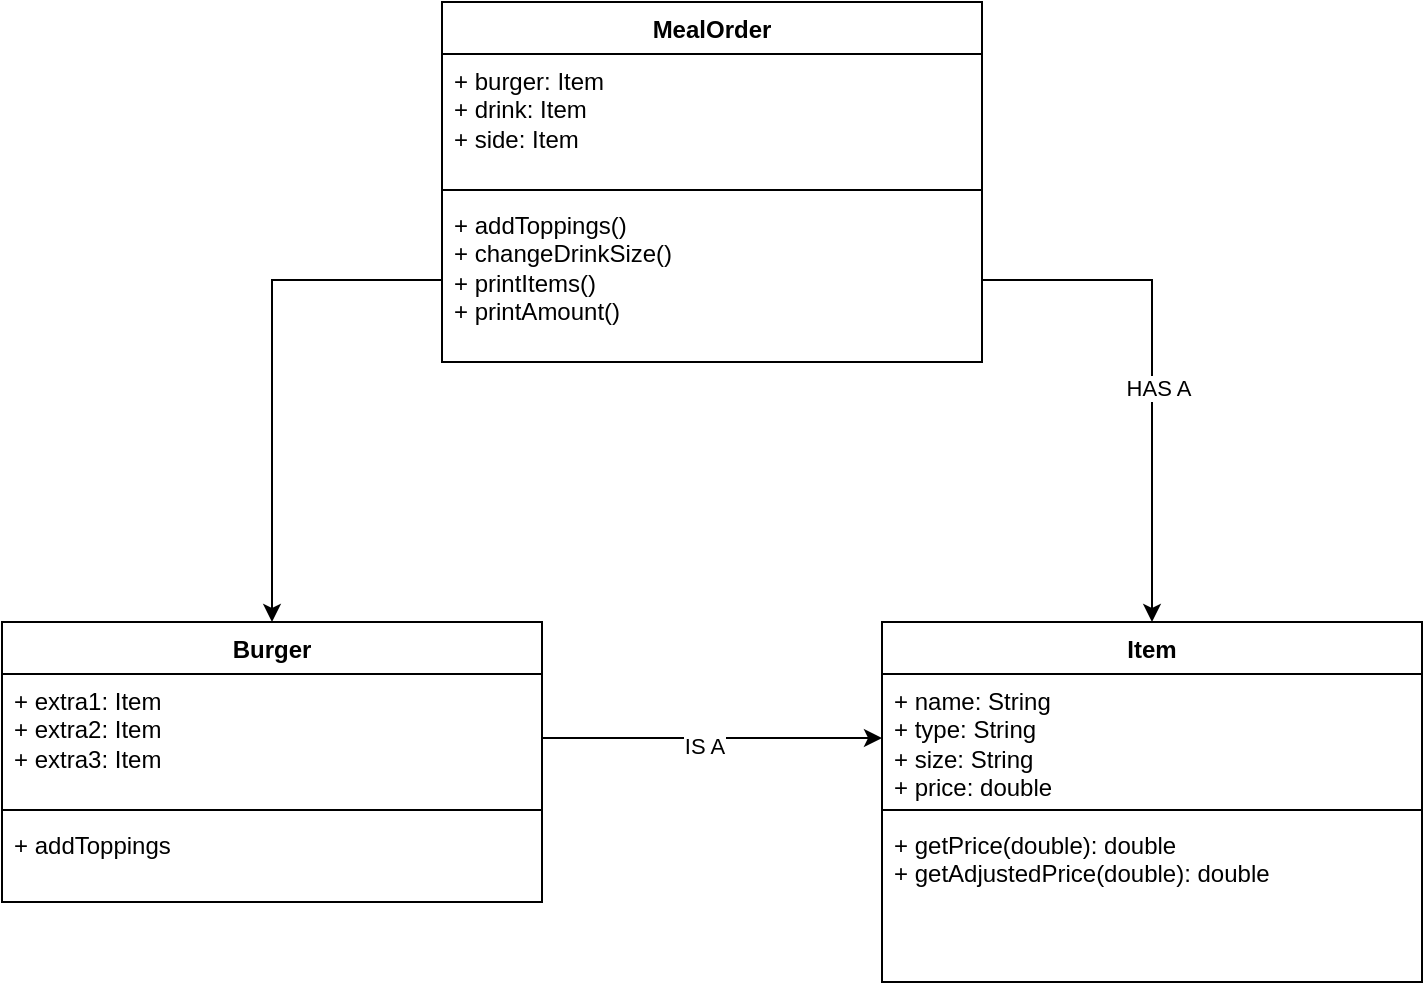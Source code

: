 <mxfile version="22.1.7" type="github">
  <diagram name="Page-1" id="bdGvDSFHCItpOzkvYgr1">
    <mxGraphModel dx="1434" dy="797" grid="1" gridSize="10" guides="1" tooltips="1" connect="1" arrows="1" fold="1" page="1" pageScale="1" pageWidth="850" pageHeight="1100" math="0" shadow="0">
      <root>
        <mxCell id="0" />
        <mxCell id="1" parent="0" />
        <mxCell id="SUvT3170BYvncIH9tuPv-5" value="MealOrder" style="swimlane;fontStyle=1;align=center;verticalAlign=top;childLayout=stackLayout;horizontal=1;startSize=26;horizontalStack=0;resizeParent=1;resizeParentMax=0;resizeLast=0;collapsible=1;marginBottom=0;whiteSpace=wrap;html=1;" vertex="1" parent="1">
          <mxGeometry x="250" y="80" width="270" height="180" as="geometry" />
        </mxCell>
        <mxCell id="SUvT3170BYvncIH9tuPv-6" value="+ burger: Item&lt;br&gt;+ drink: Item&lt;br&gt;+ side: Item" style="text;strokeColor=none;fillColor=none;align=left;verticalAlign=top;spacingLeft=4;spacingRight=4;overflow=hidden;rotatable=0;points=[[0,0.5],[1,0.5]];portConstraint=eastwest;whiteSpace=wrap;html=1;" vertex="1" parent="SUvT3170BYvncIH9tuPv-5">
          <mxGeometry y="26" width="270" height="64" as="geometry" />
        </mxCell>
        <mxCell id="SUvT3170BYvncIH9tuPv-7" value="" style="line;strokeWidth=1;fillColor=none;align=left;verticalAlign=middle;spacingTop=-1;spacingLeft=3;spacingRight=3;rotatable=0;labelPosition=right;points=[];portConstraint=eastwest;strokeColor=inherit;" vertex="1" parent="SUvT3170BYvncIH9tuPv-5">
          <mxGeometry y="90" width="270" height="8" as="geometry" />
        </mxCell>
        <mxCell id="SUvT3170BYvncIH9tuPv-8" value="+ addToppings()&lt;br&gt;+ changeDrinkSize()&lt;br&gt;+ printItems()&lt;br&gt;+ printAmount()" style="text;strokeColor=none;fillColor=none;align=left;verticalAlign=top;spacingLeft=4;spacingRight=4;overflow=hidden;rotatable=0;points=[[0,0.5],[1,0.5]];portConstraint=eastwest;whiteSpace=wrap;html=1;" vertex="1" parent="SUvT3170BYvncIH9tuPv-5">
          <mxGeometry y="98" width="270" height="82" as="geometry" />
        </mxCell>
        <mxCell id="SUvT3170BYvncIH9tuPv-36" style="edgeStyle=orthogonalEdgeStyle;rounded=0;orthogonalLoop=1;jettySize=auto;html=1;" edge="1" parent="1" source="SUvT3170BYvncIH9tuPv-8" target="SUvT3170BYvncIH9tuPv-38">
          <mxGeometry relative="1" as="geometry">
            <mxPoint x="160" y="375" as="targetPoint" />
          </mxGeometry>
        </mxCell>
        <mxCell id="SUvT3170BYvncIH9tuPv-37" style="edgeStyle=orthogonalEdgeStyle;rounded=0;orthogonalLoop=1;jettySize=auto;html=1;" edge="1" parent="1" source="SUvT3170BYvncIH9tuPv-8" target="SUvT3170BYvncIH9tuPv-42">
          <mxGeometry relative="1" as="geometry">
            <mxPoint x="602.04" y="381.832" as="targetPoint" />
          </mxGeometry>
        </mxCell>
        <mxCell id="SUvT3170BYvncIH9tuPv-53" value="HAS A" style="edgeLabel;html=1;align=center;verticalAlign=middle;resizable=0;points=[];" vertex="1" connectable="0" parent="SUvT3170BYvncIH9tuPv-37">
          <mxGeometry x="0.086" y="3" relative="1" as="geometry">
            <mxPoint as="offset" />
          </mxGeometry>
        </mxCell>
        <mxCell id="SUvT3170BYvncIH9tuPv-38" value="Burger" style="swimlane;fontStyle=1;align=center;verticalAlign=top;childLayout=stackLayout;horizontal=1;startSize=26;horizontalStack=0;resizeParent=1;resizeParentMax=0;resizeLast=0;collapsible=1;marginBottom=0;whiteSpace=wrap;html=1;" vertex="1" parent="1">
          <mxGeometry x="30" y="390" width="270" height="140" as="geometry" />
        </mxCell>
        <mxCell id="SUvT3170BYvncIH9tuPv-39" value="+ extra1: Item&lt;br style=&quot;border-color: var(--border-color);&quot;&gt;+ extra2: Item&lt;br style=&quot;border-color: var(--border-color);&quot;&gt;+ extra3: Item" style="text;strokeColor=none;fillColor=none;align=left;verticalAlign=top;spacingLeft=4;spacingRight=4;overflow=hidden;rotatable=0;points=[[0,0.5],[1,0.5]];portConstraint=eastwest;whiteSpace=wrap;html=1;" vertex="1" parent="SUvT3170BYvncIH9tuPv-38">
          <mxGeometry y="26" width="270" height="64" as="geometry" />
        </mxCell>
        <mxCell id="SUvT3170BYvncIH9tuPv-40" value="" style="line;strokeWidth=1;fillColor=none;align=left;verticalAlign=middle;spacingTop=-1;spacingLeft=3;spacingRight=3;rotatable=0;labelPosition=right;points=[];portConstraint=eastwest;strokeColor=inherit;" vertex="1" parent="SUvT3170BYvncIH9tuPv-38">
          <mxGeometry y="90" width="270" height="8" as="geometry" />
        </mxCell>
        <mxCell id="SUvT3170BYvncIH9tuPv-41" value="+ addToppings" style="text;strokeColor=none;fillColor=none;align=left;verticalAlign=top;spacingLeft=4;spacingRight=4;overflow=hidden;rotatable=0;points=[[0,0.5],[1,0.5]];portConstraint=eastwest;whiteSpace=wrap;html=1;" vertex="1" parent="SUvT3170BYvncIH9tuPv-38">
          <mxGeometry y="98" width="270" height="42" as="geometry" />
        </mxCell>
        <mxCell id="SUvT3170BYvncIH9tuPv-42" value="Item" style="swimlane;fontStyle=1;align=center;verticalAlign=top;childLayout=stackLayout;horizontal=1;startSize=26;horizontalStack=0;resizeParent=1;resizeParentMax=0;resizeLast=0;collapsible=1;marginBottom=0;whiteSpace=wrap;html=1;" vertex="1" parent="1">
          <mxGeometry x="470" y="390" width="270" height="180" as="geometry" />
        </mxCell>
        <mxCell id="SUvT3170BYvncIH9tuPv-43" value="+ name: String&lt;br style=&quot;border-color: var(--border-color);&quot;&gt;+ type: String&lt;br style=&quot;border-color: var(--border-color);&quot;&gt;+ size: String&lt;br style=&quot;border-color: var(--border-color);&quot;&gt;+ price: double" style="text;strokeColor=none;fillColor=none;align=left;verticalAlign=top;spacingLeft=4;spacingRight=4;overflow=hidden;rotatable=0;points=[[0,0.5],[1,0.5]];portConstraint=eastwest;whiteSpace=wrap;html=1;" vertex="1" parent="SUvT3170BYvncIH9tuPv-42">
          <mxGeometry y="26" width="270" height="64" as="geometry" />
        </mxCell>
        <mxCell id="SUvT3170BYvncIH9tuPv-44" value="" style="line;strokeWidth=1;fillColor=none;align=left;verticalAlign=middle;spacingTop=-1;spacingLeft=3;spacingRight=3;rotatable=0;labelPosition=right;points=[];portConstraint=eastwest;strokeColor=inherit;" vertex="1" parent="SUvT3170BYvncIH9tuPv-42">
          <mxGeometry y="90" width="270" height="8" as="geometry" />
        </mxCell>
        <mxCell id="SUvT3170BYvncIH9tuPv-45" value="+ getPrice(double): double&lt;br style=&quot;border-color: var(--border-color);&quot;&gt;+ getAdjustedPrice(double): double" style="text;strokeColor=none;fillColor=none;align=left;verticalAlign=top;spacingLeft=4;spacingRight=4;overflow=hidden;rotatable=0;points=[[0,0.5],[1,0.5]];portConstraint=eastwest;whiteSpace=wrap;html=1;" vertex="1" parent="SUvT3170BYvncIH9tuPv-42">
          <mxGeometry y="98" width="270" height="82" as="geometry" />
        </mxCell>
        <mxCell id="SUvT3170BYvncIH9tuPv-51" style="edgeStyle=orthogonalEdgeStyle;rounded=0;orthogonalLoop=1;jettySize=auto;html=1;" edge="1" parent="1" source="SUvT3170BYvncIH9tuPv-39" target="SUvT3170BYvncIH9tuPv-43">
          <mxGeometry relative="1" as="geometry" />
        </mxCell>
        <mxCell id="SUvT3170BYvncIH9tuPv-52" value="IS A" style="edgeLabel;html=1;align=center;verticalAlign=middle;resizable=0;points=[];" vertex="1" connectable="0" parent="SUvT3170BYvncIH9tuPv-51">
          <mxGeometry x="-0.047" y="-4" relative="1" as="geometry">
            <mxPoint as="offset" />
          </mxGeometry>
        </mxCell>
      </root>
    </mxGraphModel>
  </diagram>
</mxfile>

